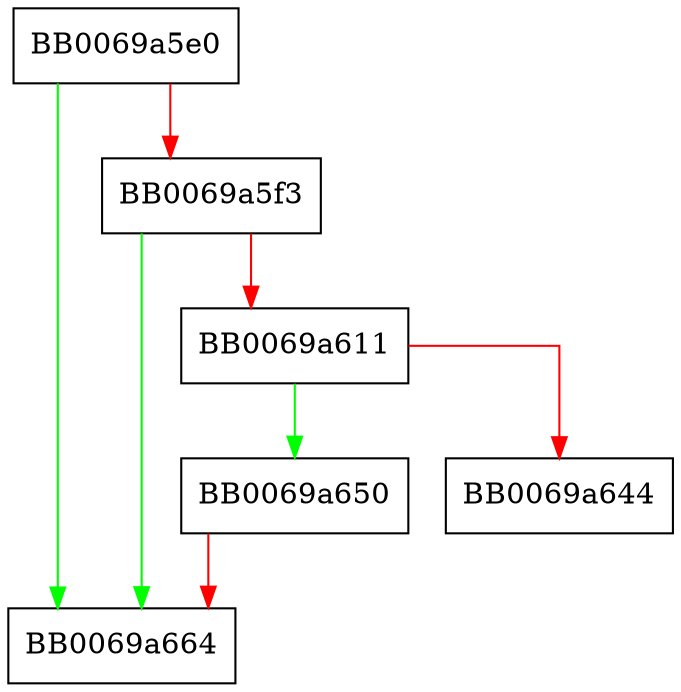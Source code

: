 digraph aes_ocb_dupctx {
  node [shape="box"];
  graph [splines=ortho];
  BB0069a5e0 -> BB0069a664 [color="green"];
  BB0069a5e0 -> BB0069a5f3 [color="red"];
  BB0069a5f3 -> BB0069a664 [color="green"];
  BB0069a5f3 -> BB0069a611 [color="red"];
  BB0069a611 -> BB0069a650 [color="green"];
  BB0069a611 -> BB0069a644 [color="red"];
  BB0069a650 -> BB0069a664 [color="red"];
}